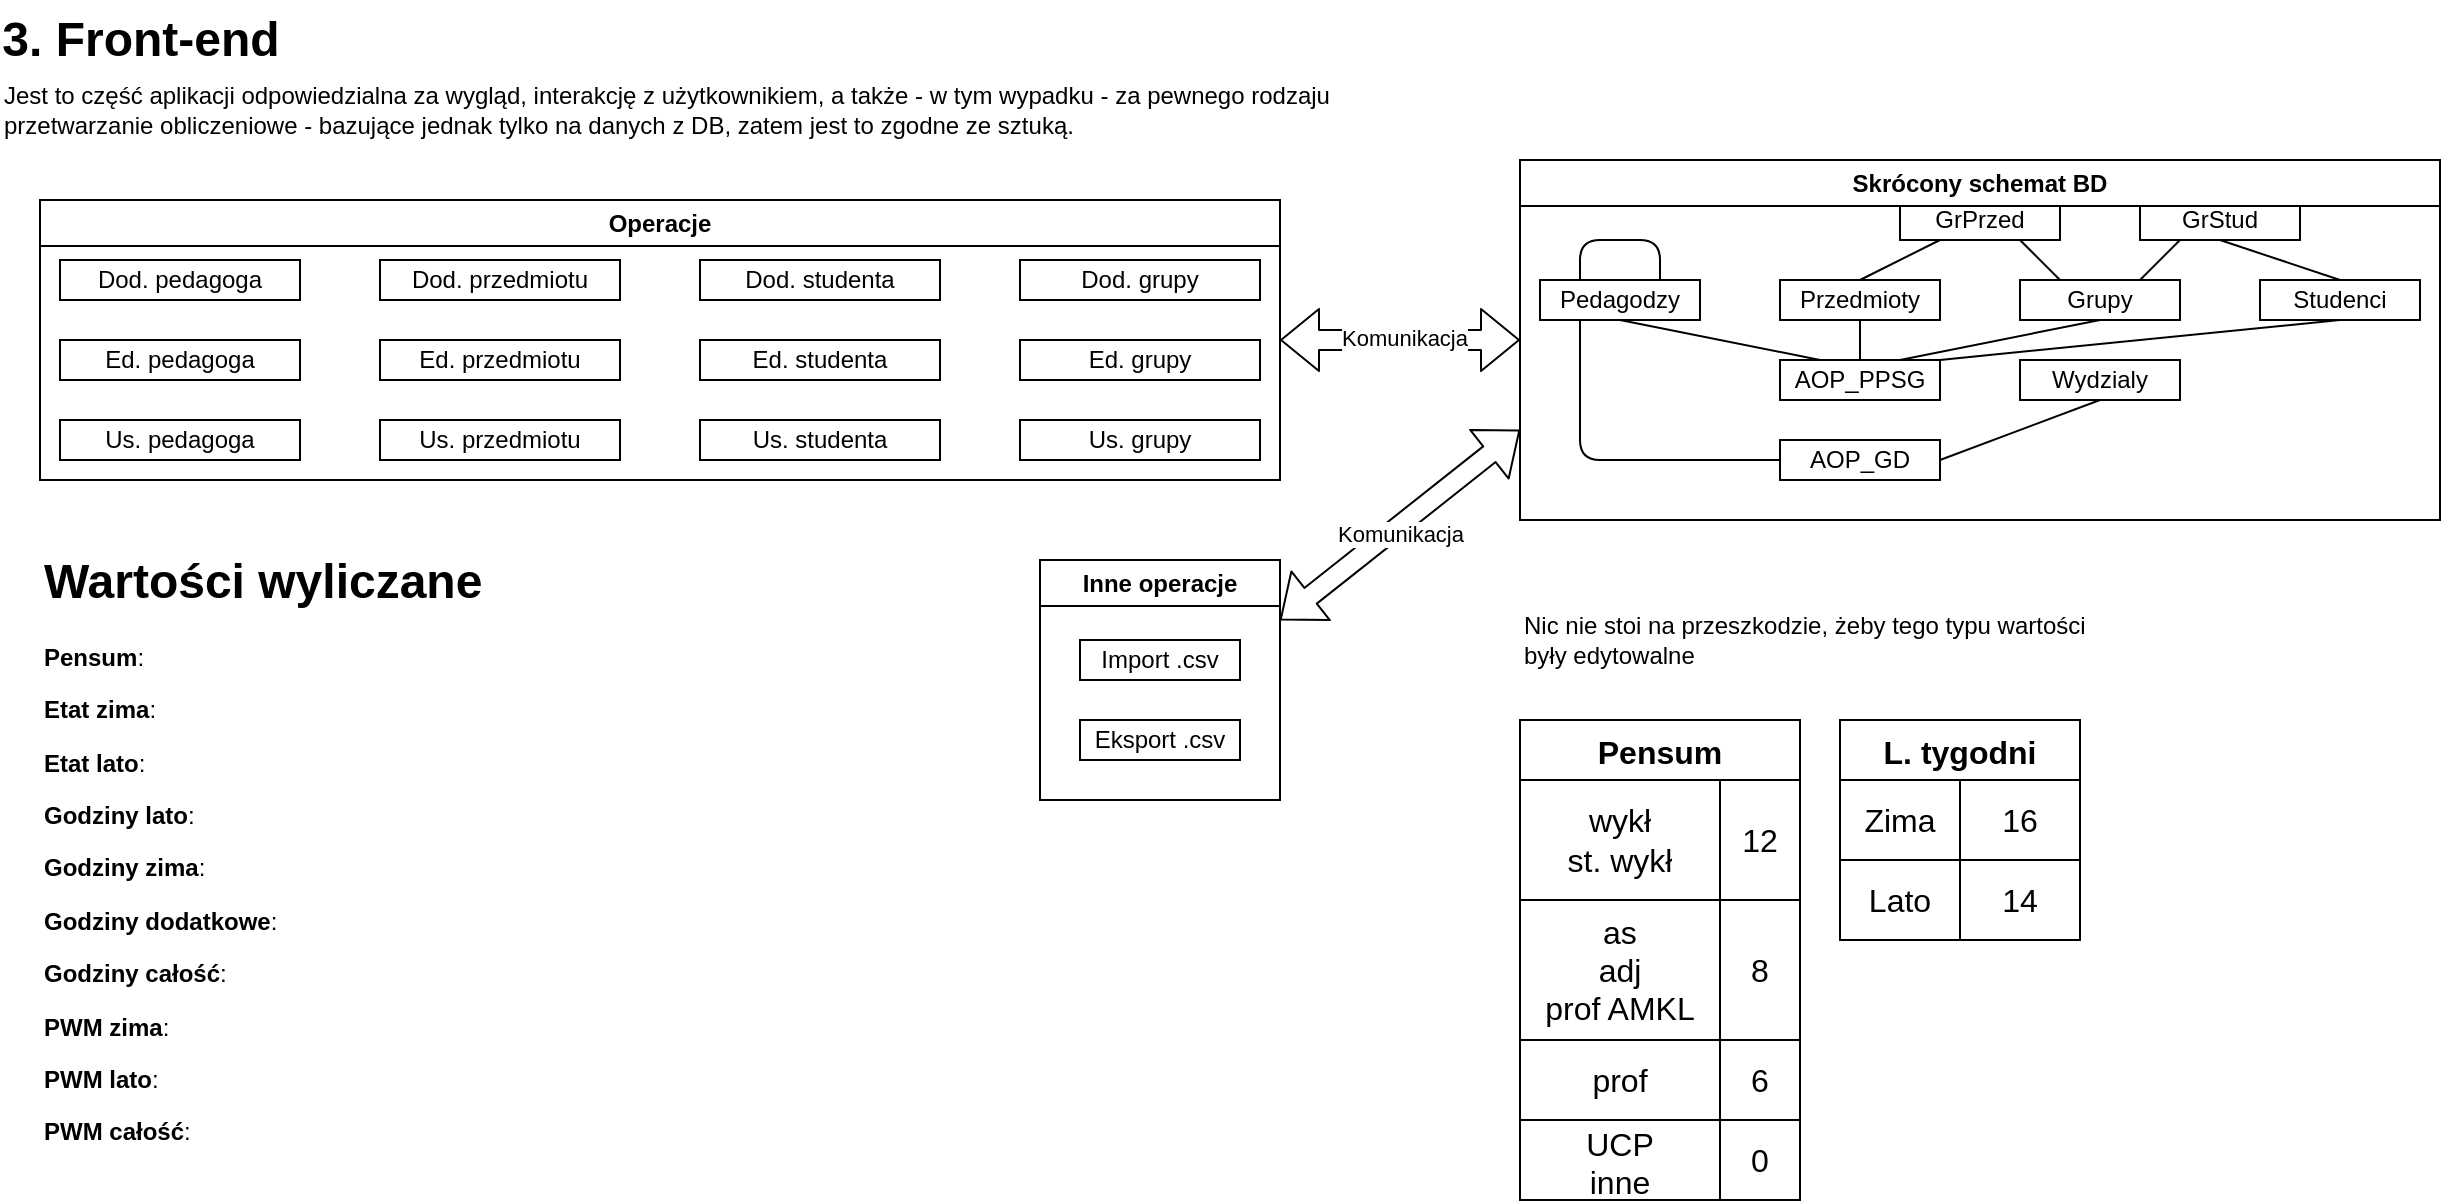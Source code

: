 <mxfile>
    <diagram id="T2ZWPlYo5XLu-m1Yioyg" name="Page-1">
        <mxGraphModel dx="911" dy="528" grid="1" gridSize="10" guides="1" tooltips="1" connect="1" arrows="1" fold="1" page="1" pageScale="1" pageWidth="850" pageHeight="1100" math="0" shadow="0">
            <root>
                <mxCell id="0"/>
                <mxCell id="1" parent="0"/>
                <mxCell id="2" value="3. Front-end" style="text;strokeColor=none;fillColor=none;html=1;fontSize=24;fontStyle=1;verticalAlign=middle;align=center;" parent="1" vertex="1">
                    <mxGeometry x="20" width="100" height="40" as="geometry"/>
                </mxCell>
                <mxCell id="3" value="Jest to część aplikacji odpowiedzialna za wygląd, interakcję z użytkownikiem, a także - w tym wypadku - za pewnego rodzaju przetwarzanie obliczeniowe - bazujące jednak tylko na danych z DB, zatem jest to zgodne ze sztuką." style="text;html=1;align=left;verticalAlign=middle;whiteSpace=wrap;rounded=0;" parent="1" vertex="1">
                    <mxGeometry y="40" width="730" height="30" as="geometry"/>
                </mxCell>
                <mxCell id="14" value="Dod. pedagoga" style="rounded=0;whiteSpace=wrap;html=1;" vertex="1" parent="1">
                    <mxGeometry x="30" y="130" width="120" height="20" as="geometry"/>
                </mxCell>
                <mxCell id="15" value="Dod. przedmiotu" style="rounded=0;whiteSpace=wrap;html=1;" vertex="1" parent="1">
                    <mxGeometry x="190" y="130" width="120" height="20" as="geometry"/>
                </mxCell>
                <mxCell id="16" value="Dod. studenta" style="rounded=0;whiteSpace=wrap;html=1;" vertex="1" parent="1">
                    <mxGeometry x="350" y="130" width="120" height="20" as="geometry"/>
                </mxCell>
                <mxCell id="17" value="Dod. grupy" style="rounded=0;whiteSpace=wrap;html=1;" vertex="1" parent="1">
                    <mxGeometry x="510" y="130" width="120" height="20" as="geometry"/>
                </mxCell>
                <mxCell id="18" value="Pedagodzy" style="rounded=0;whiteSpace=wrap;html=1;" vertex="1" parent="1">
                    <mxGeometry x="770" y="140" width="80" height="20" as="geometry"/>
                </mxCell>
                <mxCell id="19" value="Studenci" style="rounded=0;whiteSpace=wrap;html=1;" vertex="1" parent="1">
                    <mxGeometry x="1130" y="140" width="80" height="20" as="geometry"/>
                </mxCell>
                <mxCell id="20" value="Grupy" style="rounded=0;whiteSpace=wrap;html=1;" vertex="1" parent="1">
                    <mxGeometry x="1010" y="140" width="80" height="20" as="geometry"/>
                </mxCell>
                <mxCell id="21" value="AOP_PPSG" style="rounded=0;whiteSpace=wrap;html=1;" vertex="1" parent="1">
                    <mxGeometry x="890" y="180" width="80" height="20" as="geometry"/>
                </mxCell>
                <mxCell id="22" value="Przedmioty" style="rounded=0;whiteSpace=wrap;html=1;" vertex="1" parent="1">
                    <mxGeometry x="890" y="140" width="80" height="20" as="geometry"/>
                </mxCell>
                <mxCell id="23" value="GrStud" style="rounded=0;whiteSpace=wrap;html=1;" vertex="1" parent="1">
                    <mxGeometry x="1070" y="100" width="80" height="20" as="geometry"/>
                </mxCell>
                <mxCell id="24" value="GrPrzed" style="rounded=0;whiteSpace=wrap;html=1;" vertex="1" parent="1">
                    <mxGeometry x="950" y="100" width="80" height="20" as="geometry"/>
                </mxCell>
                <mxCell id="25" value="Wydzialy" style="rounded=0;whiteSpace=wrap;html=1;" vertex="1" parent="1">
                    <mxGeometry x="1010" y="180" width="80" height="20" as="geometry"/>
                </mxCell>
                <mxCell id="26" value="AOP_GD" style="rounded=0;whiteSpace=wrap;html=1;" vertex="1" parent="1">
                    <mxGeometry x="890" y="220" width="80" height="20" as="geometry"/>
                </mxCell>
                <mxCell id="27" value="Ed. pedagoga" style="rounded=0;whiteSpace=wrap;html=1;" vertex="1" parent="1">
                    <mxGeometry x="30" y="170" width="120" height="20" as="geometry"/>
                </mxCell>
                <mxCell id="28" value="Ed. przedmiotu" style="rounded=0;whiteSpace=wrap;html=1;" vertex="1" parent="1">
                    <mxGeometry x="190" y="170" width="120" height="20" as="geometry"/>
                </mxCell>
                <mxCell id="29" value="Ed. studenta" style="rounded=0;whiteSpace=wrap;html=1;" vertex="1" parent="1">
                    <mxGeometry x="350" y="170" width="120" height="20" as="geometry"/>
                </mxCell>
                <mxCell id="30" value="Ed. grupy" style="rounded=0;whiteSpace=wrap;html=1;" vertex="1" parent="1">
                    <mxGeometry x="510" y="170" width="120" height="20" as="geometry"/>
                </mxCell>
                <mxCell id="31" value="Us. pedagoga" style="rounded=0;whiteSpace=wrap;html=1;" vertex="1" parent="1">
                    <mxGeometry x="30" y="210" width="120" height="20" as="geometry"/>
                </mxCell>
                <mxCell id="32" value="Us. przedmiotu" style="rounded=0;whiteSpace=wrap;html=1;" vertex="1" parent="1">
                    <mxGeometry x="190" y="210" width="120" height="20" as="geometry"/>
                </mxCell>
                <mxCell id="33" value="Us. studenta" style="rounded=0;whiteSpace=wrap;html=1;" vertex="1" parent="1">
                    <mxGeometry x="350" y="210" width="120" height="20" as="geometry"/>
                </mxCell>
                <mxCell id="34" value="Us. grupy" style="rounded=0;whiteSpace=wrap;html=1;" vertex="1" parent="1">
                    <mxGeometry x="510" y="210" width="120" height="20" as="geometry"/>
                </mxCell>
                <mxCell id="40" value="" style="endArrow=none;html=1;exitX=0.25;exitY=1;exitDx=0;exitDy=0;entryX=0.5;entryY=0;entryDx=0;entryDy=0;" edge="1" parent="1" source="24" target="22">
                    <mxGeometry width="50" height="50" relative="1" as="geometry">
                        <mxPoint x="820" y="310" as="sourcePoint"/>
                        <mxPoint x="870" y="260" as="targetPoint"/>
                    </mxGeometry>
                </mxCell>
                <mxCell id="41" value="" style="endArrow=none;html=1;exitX=0.5;exitY=1;exitDx=0;exitDy=0;entryX=0.5;entryY=0;entryDx=0;entryDy=0;" edge="1" parent="1" source="23" target="19">
                    <mxGeometry width="50" height="50" relative="1" as="geometry">
                        <mxPoint x="1130" y="270" as="sourcePoint"/>
                        <mxPoint x="1180" y="220" as="targetPoint"/>
                    </mxGeometry>
                </mxCell>
                <mxCell id="42" value="" style="endArrow=none;html=1;exitX=0.75;exitY=1;exitDx=0;exitDy=0;entryX=0.25;entryY=0;entryDx=0;entryDy=0;" edge="1" parent="1" source="24" target="20">
                    <mxGeometry width="50" height="50" relative="1" as="geometry">
                        <mxPoint x="1070" y="280" as="sourcePoint"/>
                        <mxPoint x="1120" y="230" as="targetPoint"/>
                    </mxGeometry>
                </mxCell>
                <mxCell id="43" value="" style="endArrow=none;html=1;entryX=0.25;entryY=1;entryDx=0;entryDy=0;exitX=0.75;exitY=0;exitDx=0;exitDy=0;" edge="1" parent="1" source="20" target="23">
                    <mxGeometry width="50" height="50" relative="1" as="geometry">
                        <mxPoint x="1060" y="260" as="sourcePoint"/>
                        <mxPoint x="1110" y="210" as="targetPoint"/>
                    </mxGeometry>
                </mxCell>
                <mxCell id="44" value="" style="endArrow=none;html=1;exitX=1;exitY=0.5;exitDx=0;exitDy=0;entryX=0.5;entryY=1;entryDx=0;entryDy=0;" edge="1" parent="1" source="26" target="25">
                    <mxGeometry width="50" height="50" relative="1" as="geometry">
                        <mxPoint x="1020" y="300" as="sourcePoint"/>
                        <mxPoint x="1070" y="250" as="targetPoint"/>
                    </mxGeometry>
                </mxCell>
                <mxCell id="46" value="" style="endArrow=none;html=1;exitX=0.5;exitY=1;exitDx=0;exitDy=0;entryX=0.5;entryY=0;entryDx=0;entryDy=0;" edge="1" parent="1" source="22" target="21">
                    <mxGeometry width="50" height="50" relative="1" as="geometry">
                        <mxPoint x="1070" y="330" as="sourcePoint"/>
                        <mxPoint x="1120" y="280" as="targetPoint"/>
                    </mxGeometry>
                </mxCell>
                <mxCell id="47" value="" style="endArrow=none;html=1;exitX=0.5;exitY=1;exitDx=0;exitDy=0;entryX=0.25;entryY=0;entryDx=0;entryDy=0;" edge="1" parent="1" source="18" target="21">
                    <mxGeometry width="50" height="50" relative="1" as="geometry">
                        <mxPoint x="780" y="310" as="sourcePoint"/>
                        <mxPoint x="830" y="260" as="targetPoint"/>
                    </mxGeometry>
                </mxCell>
                <mxCell id="48" value="" style="endArrow=none;html=1;exitX=0.5;exitY=1;exitDx=0;exitDy=0;entryX=0.75;entryY=0;entryDx=0;entryDy=0;" edge="1" parent="1" source="20" target="21">
                    <mxGeometry width="50" height="50" relative="1" as="geometry">
                        <mxPoint x="1130" y="320" as="sourcePoint"/>
                        <mxPoint x="1180" y="270" as="targetPoint"/>
                    </mxGeometry>
                </mxCell>
                <mxCell id="49" value="" style="endArrow=none;html=1;exitX=0.5;exitY=1;exitDx=0;exitDy=0;entryX=1;entryY=0;entryDx=0;entryDy=0;" edge="1" parent="1" source="19" target="21">
                    <mxGeometry width="50" height="50" relative="1" as="geometry">
                        <mxPoint x="1150" y="280" as="sourcePoint"/>
                        <mxPoint x="1200" y="230" as="targetPoint"/>
                    </mxGeometry>
                </mxCell>
                <mxCell id="50" value="" style="endArrow=none;html=1;exitX=0.25;exitY=0;exitDx=0;exitDy=0;entryX=0.75;entryY=0;entryDx=0;entryDy=0;" edge="1" parent="1" target="18">
                    <mxGeometry width="50" height="50" relative="1" as="geometry">
                        <mxPoint x="790" y="140" as="sourcePoint"/>
                        <mxPoint x="830" y="60" as="targetPoint"/>
                        <Array as="points">
                            <mxPoint x="790" y="120"/>
                            <mxPoint x="830" y="120"/>
                        </Array>
                    </mxGeometry>
                </mxCell>
                <mxCell id="51" value="" style="endArrow=none;html=1;exitX=0.25;exitY=1;exitDx=0;exitDy=0;entryX=0;entryY=0.5;entryDx=0;entryDy=0;" edge="1" parent="1" source="18" target="26">
                    <mxGeometry width="50" height="50" relative="1" as="geometry">
                        <mxPoint x="760" y="310" as="sourcePoint"/>
                        <mxPoint x="810" y="260" as="targetPoint"/>
                        <Array as="points">
                            <mxPoint x="790" y="230"/>
                        </Array>
                    </mxGeometry>
                </mxCell>
                <mxCell id="58" value="Operacje" style="swimlane;whiteSpace=wrap;html=1;" vertex="1" parent="1">
                    <mxGeometry x="20" y="100" width="620" height="140" as="geometry"/>
                </mxCell>
                <mxCell id="59" value="Skrócony schemat BD" style="swimlane;whiteSpace=wrap;html=1;" vertex="1" parent="1">
                    <mxGeometry x="760" y="80" width="460" height="180" as="geometry"/>
                </mxCell>
                <mxCell id="60" value="" style="shape=flexArrow;endArrow=classic;startArrow=classic;html=1;exitX=1;exitY=0.5;exitDx=0;exitDy=0;entryX=0;entryY=0.5;entryDx=0;entryDy=0;" edge="1" parent="1" source="58" target="59">
                    <mxGeometry width="100" height="100" relative="1" as="geometry">
                        <mxPoint x="680" y="420" as="sourcePoint"/>
                        <mxPoint x="780" y="320" as="targetPoint"/>
                    </mxGeometry>
                </mxCell>
                <mxCell id="62" value="Komunikacja" style="edgeLabel;html=1;align=center;verticalAlign=middle;resizable=0;points=[];" vertex="1" connectable="0" parent="60">
                    <mxGeometry x="0.026" y="1" relative="1" as="geometry">
                        <mxPoint as="offset"/>
                    </mxGeometry>
                </mxCell>
                <mxCell id="63" value="Pensum" style="shape=table;startSize=30;container=1;collapsible=0;childLayout=tableLayout;strokeColor=default;fontSize=16;fontStyle=1" vertex="1" parent="1">
                    <mxGeometry x="760" y="360" width="140" height="240" as="geometry"/>
                </mxCell>
                <mxCell id="64" value="" style="shape=tableRow;horizontal=0;startSize=0;swimlaneHead=0;swimlaneBody=0;strokeColor=inherit;top=0;left=0;bottom=0;right=0;collapsible=0;dropTarget=0;fillColor=none;points=[[0,0.5],[1,0.5]];portConstraint=eastwest;fontSize=16;" vertex="1" parent="63">
                    <mxGeometry y="30" width="140" height="60" as="geometry"/>
                </mxCell>
                <mxCell id="65" value="wykł&lt;div&gt;st. wykł&lt;/div&gt;" style="shape=partialRectangle;html=1;whiteSpace=wrap;connectable=0;strokeColor=inherit;overflow=hidden;fillColor=none;top=0;left=0;bottom=0;right=0;pointerEvents=1;fontSize=16;" vertex="1" parent="64">
                    <mxGeometry width="100" height="60" as="geometry">
                        <mxRectangle width="100" height="60" as="alternateBounds"/>
                    </mxGeometry>
                </mxCell>
                <mxCell id="66" value="12" style="shape=partialRectangle;html=1;whiteSpace=wrap;connectable=0;strokeColor=inherit;overflow=hidden;fillColor=none;top=0;left=0;bottom=0;right=0;pointerEvents=1;fontSize=16;" vertex="1" parent="64">
                    <mxGeometry x="100" width="40" height="60" as="geometry">
                        <mxRectangle width="40" height="60" as="alternateBounds"/>
                    </mxGeometry>
                </mxCell>
                <mxCell id="68" value="" style="shape=tableRow;horizontal=0;startSize=0;swimlaneHead=0;swimlaneBody=0;strokeColor=inherit;top=0;left=0;bottom=0;right=0;collapsible=0;dropTarget=0;fillColor=none;points=[[0,0.5],[1,0.5]];portConstraint=eastwest;fontSize=16;" vertex="1" parent="63">
                    <mxGeometry y="90" width="140" height="70" as="geometry"/>
                </mxCell>
                <mxCell id="69" value="as&lt;div&gt;adj&lt;/div&gt;&lt;div&gt;prof AMKL&lt;/div&gt;" style="shape=partialRectangle;html=1;whiteSpace=wrap;connectable=0;strokeColor=inherit;overflow=hidden;fillColor=none;top=0;left=0;bottom=0;right=0;pointerEvents=1;fontSize=16;" vertex="1" parent="68">
                    <mxGeometry width="100" height="70" as="geometry">
                        <mxRectangle width="100" height="70" as="alternateBounds"/>
                    </mxGeometry>
                </mxCell>
                <mxCell id="70" value="8" style="shape=partialRectangle;html=1;whiteSpace=wrap;connectable=0;strokeColor=inherit;overflow=hidden;fillColor=none;top=0;left=0;bottom=0;right=0;pointerEvents=1;fontSize=16;" vertex="1" parent="68">
                    <mxGeometry x="100" width="40" height="70" as="geometry">
                        <mxRectangle width="40" height="70" as="alternateBounds"/>
                    </mxGeometry>
                </mxCell>
                <mxCell id="72" value="" style="shape=tableRow;horizontal=0;startSize=0;swimlaneHead=0;swimlaneBody=0;strokeColor=inherit;top=0;left=0;bottom=0;right=0;collapsible=0;dropTarget=0;fillColor=none;points=[[0,0.5],[1,0.5]];portConstraint=eastwest;fontSize=16;" vertex="1" parent="63">
                    <mxGeometry y="160" width="140" height="40" as="geometry"/>
                </mxCell>
                <mxCell id="73" value="prof" style="shape=partialRectangle;html=1;whiteSpace=wrap;connectable=0;strokeColor=inherit;overflow=hidden;fillColor=none;top=0;left=0;bottom=0;right=0;pointerEvents=1;fontSize=16;" vertex="1" parent="72">
                    <mxGeometry width="100" height="40" as="geometry">
                        <mxRectangle width="100" height="40" as="alternateBounds"/>
                    </mxGeometry>
                </mxCell>
                <mxCell id="74" value="6" style="shape=partialRectangle;html=1;whiteSpace=wrap;connectable=0;strokeColor=inherit;overflow=hidden;fillColor=none;top=0;left=0;bottom=0;right=0;pointerEvents=1;fontSize=16;" vertex="1" parent="72">
                    <mxGeometry x="100" width="40" height="40" as="geometry">
                        <mxRectangle width="40" height="40" as="alternateBounds"/>
                    </mxGeometry>
                </mxCell>
                <mxCell id="76" style="shape=tableRow;horizontal=0;startSize=0;swimlaneHead=0;swimlaneBody=0;strokeColor=inherit;top=0;left=0;bottom=0;right=0;collapsible=0;dropTarget=0;fillColor=none;points=[[0,0.5],[1,0.5]];portConstraint=eastwest;fontSize=16;" vertex="1" parent="63">
                    <mxGeometry y="200" width="140" height="40" as="geometry"/>
                </mxCell>
                <mxCell id="77" value="UCP&lt;div&gt;inne&lt;/div&gt;" style="shape=partialRectangle;html=1;whiteSpace=wrap;connectable=0;strokeColor=inherit;overflow=hidden;fillColor=none;top=0;left=0;bottom=0;right=0;pointerEvents=1;fontSize=16;" vertex="1" parent="76">
                    <mxGeometry width="100" height="40" as="geometry">
                        <mxRectangle width="100" height="40" as="alternateBounds"/>
                    </mxGeometry>
                </mxCell>
                <mxCell id="78" value="0" style="shape=partialRectangle;html=1;whiteSpace=wrap;connectable=0;strokeColor=inherit;overflow=hidden;fillColor=none;top=0;left=0;bottom=0;right=0;pointerEvents=1;fontSize=16;" vertex="1" parent="76">
                    <mxGeometry x="100" width="40" height="40" as="geometry">
                        <mxRectangle width="40" height="40" as="alternateBounds"/>
                    </mxGeometry>
                </mxCell>
                <mxCell id="79" value="Nic nie stoi na przeszkodzie, żeby tego typu wartości były edytowalne" style="text;html=1;align=left;verticalAlign=middle;whiteSpace=wrap;rounded=0;" vertex="1" parent="1">
                    <mxGeometry x="760" y="300" width="300" height="40" as="geometry"/>
                </mxCell>
                <mxCell id="80" value="L. tygodni" style="shape=table;startSize=30;container=1;collapsible=0;childLayout=tableLayout;strokeColor=default;fontSize=16;fontStyle=1" vertex="1" parent="1">
                    <mxGeometry x="920" y="360" width="120" height="110" as="geometry"/>
                </mxCell>
                <mxCell id="81" value="" style="shape=tableRow;horizontal=0;startSize=0;swimlaneHead=0;swimlaneBody=0;strokeColor=inherit;top=0;left=0;bottom=0;right=0;collapsible=0;dropTarget=0;fillColor=none;points=[[0,0.5],[1,0.5]];portConstraint=eastwest;fontSize=16;" vertex="1" parent="80">
                    <mxGeometry y="30" width="120" height="40" as="geometry"/>
                </mxCell>
                <mxCell id="82" value="Zima" style="shape=partialRectangle;html=1;whiteSpace=wrap;connectable=0;strokeColor=inherit;overflow=hidden;fillColor=none;top=0;left=0;bottom=0;right=0;pointerEvents=1;fontSize=16;" vertex="1" parent="81">
                    <mxGeometry width="60" height="40" as="geometry">
                        <mxRectangle width="60" height="40" as="alternateBounds"/>
                    </mxGeometry>
                </mxCell>
                <mxCell id="83" value="16" style="shape=partialRectangle;html=1;whiteSpace=wrap;connectable=0;strokeColor=inherit;overflow=hidden;fillColor=none;top=0;left=0;bottom=0;right=0;pointerEvents=1;fontSize=16;" vertex="1" parent="81">
                    <mxGeometry x="60" width="60" height="40" as="geometry">
                        <mxRectangle width="60" height="40" as="alternateBounds"/>
                    </mxGeometry>
                </mxCell>
                <mxCell id="85" value="" style="shape=tableRow;horizontal=0;startSize=0;swimlaneHead=0;swimlaneBody=0;strokeColor=inherit;top=0;left=0;bottom=0;right=0;collapsible=0;dropTarget=0;fillColor=none;points=[[0,0.5],[1,0.5]];portConstraint=eastwest;fontSize=16;" vertex="1" parent="80">
                    <mxGeometry y="70" width="120" height="40" as="geometry"/>
                </mxCell>
                <mxCell id="86" value="Lato" style="shape=partialRectangle;html=1;whiteSpace=wrap;connectable=0;strokeColor=inherit;overflow=hidden;fillColor=none;top=0;left=0;bottom=0;right=0;pointerEvents=1;fontSize=16;" vertex="1" parent="85">
                    <mxGeometry width="60" height="40" as="geometry">
                        <mxRectangle width="60" height="40" as="alternateBounds"/>
                    </mxGeometry>
                </mxCell>
                <mxCell id="87" value="14" style="shape=partialRectangle;html=1;whiteSpace=wrap;connectable=0;strokeColor=inherit;overflow=hidden;fillColor=none;top=0;left=0;bottom=0;right=0;pointerEvents=1;fontSize=16;" vertex="1" parent="85">
                    <mxGeometry x="60" width="60" height="40" as="geometry">
                        <mxRectangle width="60" height="40" as="alternateBounds"/>
                    </mxGeometry>
                </mxCell>
                <mxCell id="93" value="&lt;h1 style=&quot;margin-top: 0px;&quot;&gt;Wartości wyliczane&lt;/h1&gt;&lt;p&gt;&lt;b&gt;Pensum&lt;/b&gt;:&lt;/p&gt;&lt;p&gt;&lt;b&gt;Etat zima&lt;/b&gt;:&lt;/p&gt;&lt;p&gt;&lt;b&gt;Etat lato&lt;/b&gt;:&lt;/p&gt;&lt;p&gt;&lt;b&gt;Godziny lato&lt;/b&gt;:&lt;/p&gt;&lt;p&gt;&lt;b&gt;Godziny zima&lt;/b&gt;:&lt;/p&gt;&lt;p&gt;&lt;b&gt;Godziny dodatkowe&lt;/b&gt;:&lt;/p&gt;&lt;p&gt;&lt;b&gt;Godziny całość&lt;/b&gt;:&lt;/p&gt;&lt;p&gt;&lt;b&gt;PWM zima&lt;/b&gt;:&lt;/p&gt;&lt;p&gt;&lt;b&gt;PWM lato&lt;/b&gt;:&lt;/p&gt;&lt;p&gt;&lt;b&gt;PWM całość&lt;/b&gt;:&lt;/p&gt;" style="text;html=1;whiteSpace=wrap;overflow=hidden;rounded=0;" vertex="1" parent="1">
                    <mxGeometry x="20" y="270" width="240" height="310" as="geometry"/>
                </mxCell>
                <mxCell id="94" value="Inne operacje" style="swimlane;whiteSpace=wrap;html=1;" vertex="1" parent="1">
                    <mxGeometry x="520" y="280" width="120" height="120" as="geometry"/>
                </mxCell>
                <mxCell id="95" value="Import .csv" style="rounded=0;whiteSpace=wrap;html=1;" vertex="1" parent="94">
                    <mxGeometry x="20" y="40" width="80" height="20" as="geometry"/>
                </mxCell>
                <mxCell id="96" value="Eksport .csv" style="rounded=0;whiteSpace=wrap;html=1;" vertex="1" parent="94">
                    <mxGeometry x="20" y="80" width="80" height="20" as="geometry"/>
                </mxCell>
                <mxCell id="98" value="" style="shape=flexArrow;endArrow=classic;startArrow=classic;html=1;exitX=1;exitY=0.25;exitDx=0;exitDy=0;entryX=0;entryY=0.75;entryDx=0;entryDy=0;" edge="1" parent="1" source="94" target="59">
                    <mxGeometry width="100" height="100" relative="1" as="geometry">
                        <mxPoint x="580" y="530" as="sourcePoint"/>
                        <mxPoint x="680" y="430" as="targetPoint"/>
                    </mxGeometry>
                </mxCell>
                <mxCell id="99" value="Komunikacja" style="edgeLabel;html=1;align=center;verticalAlign=middle;resizable=0;points=[];" vertex="1" connectable="0" parent="98">
                    <mxGeometry x="0.172" y="-5" relative="1" as="geometry">
                        <mxPoint x="-14" y="8" as="offset"/>
                    </mxGeometry>
                </mxCell>
            </root>
        </mxGraphModel>
    </diagram>
</mxfile>